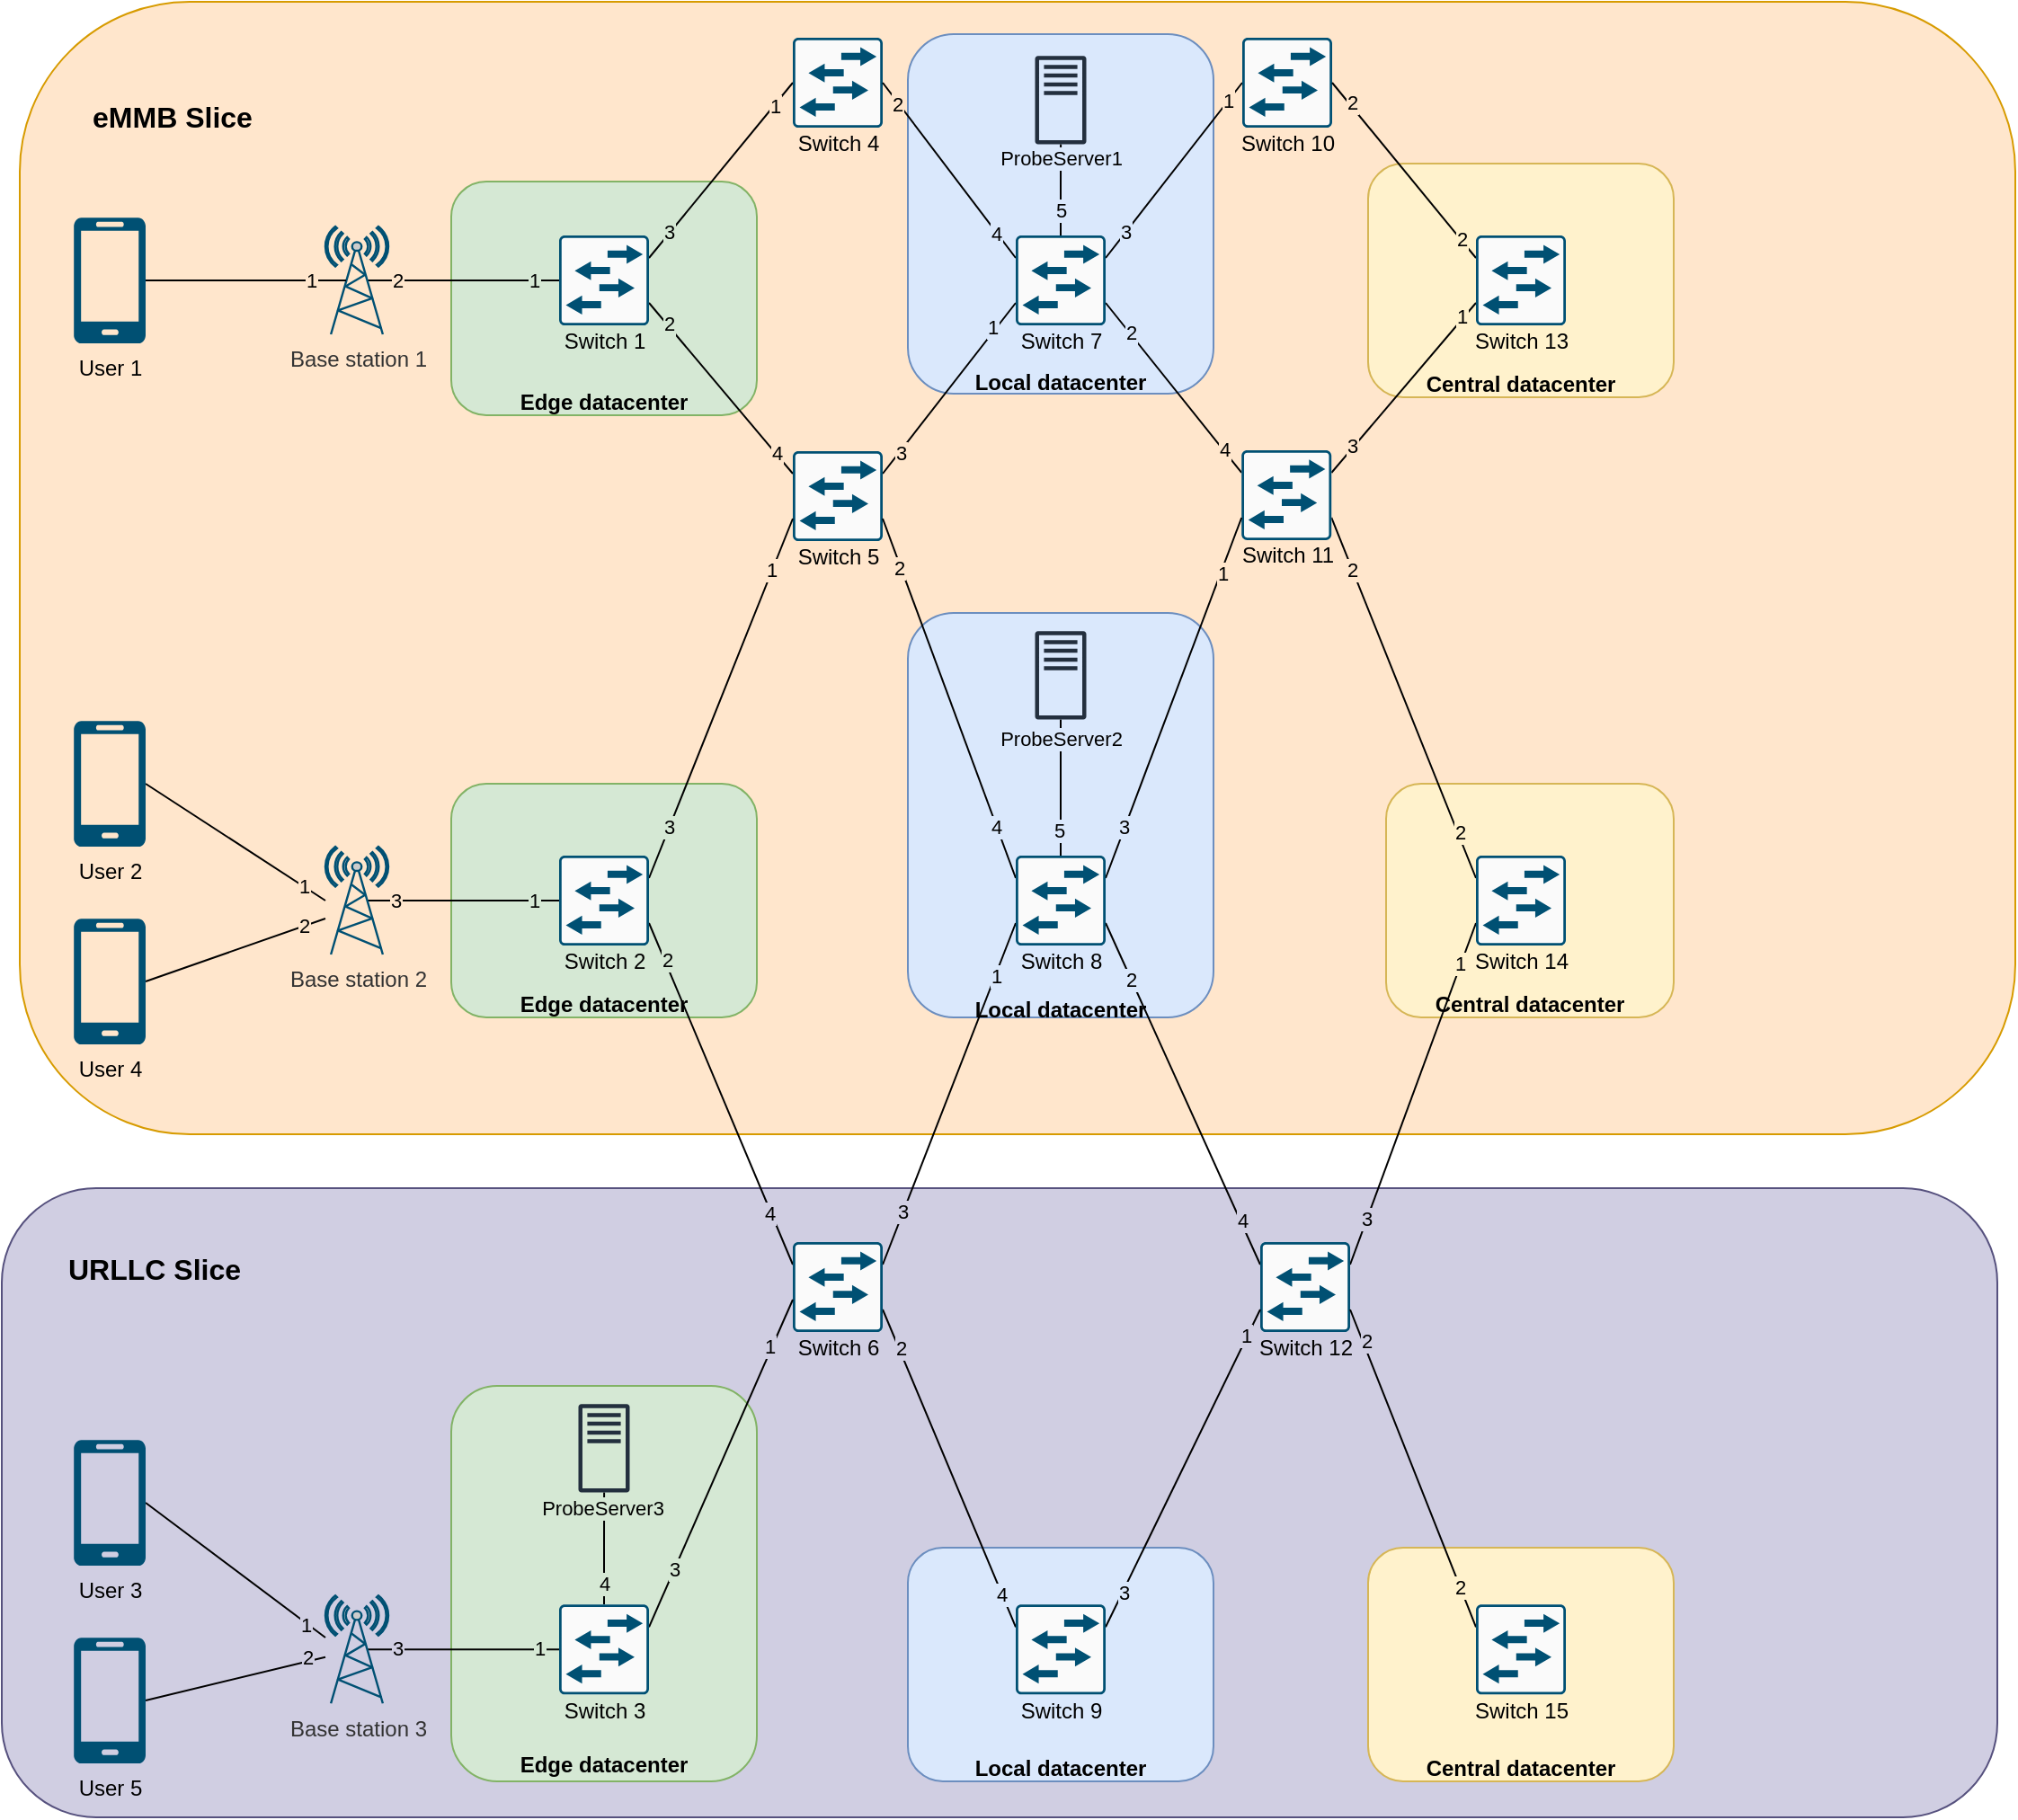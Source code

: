 <mxfile version="14.9.6" type="device"><diagram id="nzApGUAXGG208IJ0ebyV" name="Pagina-1"><mxGraphModel dx="2249" dy="822" grid="1" gridSize="10" guides="1" tooltips="1" connect="1" arrows="1" fold="1" page="1" pageScale="1" pageWidth="827" pageHeight="1169" math="0" shadow="0"><root><mxCell id="0"/><mxCell id="1" parent="0"/><mxCell id="NFsXSnZ44q88s4IoR9v4-1" value="" style="rounded=1;whiteSpace=wrap;html=1;fillColor=#d0cee2;strokeColor=#56517e;" parent="1" vertex="1"><mxGeometry x="-130" y="680" width="1110" height="350" as="geometry"/></mxCell><mxCell id="0epTLlm1eQ0iONN3EGJK-1" value="" style="rounded=1;whiteSpace=wrap;html=1;fillColor=#ffe6cc;strokeColor=#d79b00;" parent="1" vertex="1"><mxGeometry x="-120" y="20" width="1110" height="630" as="geometry"/></mxCell><mxCell id="cxiugQbP1lfIJ9TThWLt-5" value="&lt;br&gt;&lt;br&gt;&lt;br&gt;&lt;br&gt;&lt;br&gt;&lt;br&gt;&lt;br&gt;&lt;br&gt;&lt;br&gt;&lt;br&gt;&lt;br&gt;&lt;br&gt;&lt;br&gt;&lt;br&gt;&lt;b&gt;Edge datacenter&lt;/b&gt;" style="rounded=1;whiteSpace=wrap;html=1;fillColor=#d5e8d4;strokeColor=#82b366;" parent="1" vertex="1"><mxGeometry x="120" y="790" width="170" height="220" as="geometry"/></mxCell><mxCell id="HHwfx3RX7ET518hn5yBT-44" value="&lt;b&gt;&lt;br&gt;&lt;br&gt;&lt;span style=&quot;color: rgb(0 , 0 , 0) ; font-family: &amp;#34;helvetica&amp;#34; ; font-size: 12px ; font-style: normal ; letter-spacing: normal ; text-align: center ; text-indent: 0px ; text-transform: none ; word-spacing: 0px ; display: inline ; float: none&quot;&gt;&lt;br&gt;&lt;br&gt;&lt;br&gt;&lt;br&gt;&lt;br&gt;&lt;br&gt;Local datacenter&lt;/span&gt;&lt;/b&gt;" style="rounded=1;whiteSpace=wrap;html=1;fillColor=#dae8fc;strokeColor=#6c8ebf;" parent="1" vertex="1"><mxGeometry x="374" y="880" width="170" height="130" as="geometry"/></mxCell><mxCell id="HHwfx3RX7ET518hn5yBT-37" value="&lt;br&gt;&lt;br&gt;&lt;br&gt;&lt;br&gt;&lt;br&gt;&lt;br&gt;&lt;br&gt;&lt;br&gt;&lt;b&gt;Central datacenter&lt;/b&gt;" style="rounded=1;whiteSpace=wrap;html=1;fillColor=#fff2cc;strokeColor=#d6b656;" parent="1" vertex="1"><mxGeometry x="640" y="455" width="160" height="130" as="geometry"/></mxCell><mxCell id="HHwfx3RX7ET518hn5yBT-34" value="&lt;b&gt;&lt;br&gt;&lt;br&gt;&lt;span style=&quot;color: rgb(0 , 0 , 0) ; font-family: &amp;#34;helvetica&amp;#34; ; font-size: 12px ; font-style: normal ; letter-spacing: normal ; text-align: center ; text-indent: 0px ; text-transform: none ; word-spacing: 0px ; display: inline ; float: none&quot;&gt;&lt;br&gt;&lt;br&gt;&lt;/span&gt;&lt;/b&gt;&lt;span style=&quot;color: rgba(0 , 0 , 0 , 0) ; font-family: monospace ; font-size: 0px&quot;&gt;%3CmxGraphModel%3E%3Croot%3E%3CmxCell%20id%3D%220%22%2F%3E%3CmxCell%20id%3D%221%22%20parent%3D%220%22%2F%3E%3CmxCell%20id%3D%222%22%20value%3D%22%22%20style%3D%22outlineConnect%3D0%3BfontColor%3D%23232F3E%3BgradientColor%3Dnone%3BfillColor%3D%23232F3E%3BstrokeColor%3Dnone%3Bdashed%3D0%3BverticalLabelPosition%3Dbottom%3BverticalAlign%3Dtop%3Balign%3Dcenter%3Bhtml%3D1%3BfontSize%3D12%3BfontStyle%3D0%3Baspect%3Dfixed%3BpointerEvents%3D1%3Bshape%3Dmxgraph.aws4.traditional_server%3B%22%20vertex%3D%221%22%20parent%3D%221%22%3E%3CmxGeometry%20x%3D%22444.75%22%20y%3D%2250%22%20width%3D%2228.5%22%20height%3D%2249.4%22%20as%3D%22geometry%22%2F%3E%3C%2FmxCell%3E%3C%2Froot%3E%3C%2FmxGraphModel%3E&lt;/span&gt;&lt;b&gt;&lt;span style=&quot;color: rgb(0 , 0 , 0) ; font-family: &amp;#34;helvetica&amp;#34; ; font-size: 12px ; font-style: normal ; letter-spacing: normal ; text-align: center ; text-indent: 0px ; text-transform: none ; word-spacing: 0px ; display: inline ; float: none&quot;&gt;&lt;br&gt;&lt;br&gt;&lt;br&gt;&lt;br&gt;&lt;br&gt;&lt;br&gt;&lt;br&gt;&lt;br&gt;&lt;br&gt;&lt;br&gt;&lt;br&gt;Local datacenter&lt;/span&gt;&lt;/b&gt;" style="rounded=1;whiteSpace=wrap;html=1;fillColor=#dae8fc;strokeColor=#6c8ebf;" parent="1" vertex="1"><mxGeometry x="374" y="360" width="170" height="225" as="geometry"/></mxCell><mxCell id="HHwfx3RX7ET518hn5yBT-29" value="&lt;br&gt;&lt;br&gt;&lt;br&gt;&lt;br&gt;&lt;br&gt;&lt;br&gt;&lt;br&gt;&lt;br&gt;&lt;b&gt;Edge datacenter&lt;/b&gt;" style="rounded=1;whiteSpace=wrap;html=1;fillColor=#d5e8d4;strokeColor=#82b366;" parent="1" vertex="1"><mxGeometry x="120" y="455" width="170" height="130" as="geometry"/></mxCell><mxCell id="HHwfx3RX7ET518hn5yBT-20" value="&lt;br&gt;&lt;br&gt;&lt;br&gt;&lt;br&gt;&lt;br&gt;&lt;br&gt;&lt;br&gt;&lt;br&gt;&lt;b&gt;Central datacenter&lt;/b&gt;" style="rounded=1;whiteSpace=wrap;html=1;fillColor=#fff2cc;strokeColor=#d6b656;" parent="1" vertex="1"><mxGeometry x="630" y="110" width="170" height="130" as="geometry"/></mxCell><mxCell id="HHwfx3RX7ET518hn5yBT-19" value="&lt;b&gt;&lt;br&gt;&lt;br&gt;&lt;span style=&quot;color: rgb(0 , 0 , 0) ; font-family: &amp;#34;helvetica&amp;#34; ; font-size: 12px ; font-style: normal ; letter-spacing: normal ; text-align: center ; text-indent: 0px ; text-transform: none ; word-spacing: 0px ; display: inline ; float: none&quot;&gt;&lt;br&gt;&lt;br&gt;&lt;br&gt;&lt;br&gt;&lt;br&gt;&lt;br&gt;&lt;br&gt;&lt;br&gt;&lt;br&gt;&lt;br&gt;&lt;br&gt;Local datacenter&lt;/span&gt;&lt;/b&gt;" style="rounded=1;whiteSpace=wrap;html=1;fillColor=#dae8fc;strokeColor=#6c8ebf;" parent="1" vertex="1"><mxGeometry x="374" y="38" width="170" height="200" as="geometry"/></mxCell><mxCell id="HHwfx3RX7ET518hn5yBT-18" value="&lt;b&gt;&lt;br&gt;&lt;br&gt;&lt;br&gt;&lt;br&gt;&lt;br&gt;&lt;br&gt;&lt;br&gt;&lt;br&gt;Edge datacenter&lt;/b&gt;" style="rounded=1;whiteSpace=wrap;html=1;fillColor=#d5e8d4;strokeColor=#82b366;" parent="1" vertex="1"><mxGeometry x="120" y="120" width="170" height="130" as="geometry"/></mxCell><mxCell id="HHwfx3RX7ET518hn5yBT-21" style="edgeStyle=none;rounded=0;orthogonalLoop=1;jettySize=auto;html=1;exitX=1;exitY=0.25;exitDx=0;exitDy=0;exitPerimeter=0;entryX=0;entryY=0.5;entryDx=0;entryDy=0;entryPerimeter=0;endArrow=none;endFill=0;" parent="1" source="HHwfx3RX7ET518hn5yBT-1" target="HHwfx3RX7ET518hn5yBT-2" edge="1"><mxGeometry relative="1" as="geometry"/></mxCell><mxCell id="msMsbUGpU3i0wsPG78tb-4" value="1" style="edgeLabel;html=1;align=center;verticalAlign=middle;resizable=0;points=[];labelBackgroundColor=#FFE6CC;" parent="HHwfx3RX7ET518hn5yBT-21" vertex="1" connectable="0"><mxGeometry x="0.771" y="4" relative="1" as="geometry"><mxPoint x="2" y="4" as="offset"/></mxGeometry></mxCell><mxCell id="KrXJE12EY3nERd-9MbSf-16" value="3" style="edgeLabel;html=1;align=center;verticalAlign=middle;resizable=0;points=[];fontColor=#000000;labelBackgroundColor=#D5E8D4;" parent="HHwfx3RX7ET518hn5yBT-21" vertex="1" connectable="0"><mxGeometry x="-0.71" y="1" relative="1" as="geometry"><mxPoint as="offset"/></mxGeometry></mxCell><mxCell id="HHwfx3RX7ET518hn5yBT-22" style="edgeStyle=none;rounded=0;orthogonalLoop=1;jettySize=auto;html=1;exitX=1;exitY=0.75;exitDx=0;exitDy=0;exitPerimeter=0;entryX=0;entryY=0.25;entryDx=0;entryDy=0;entryPerimeter=0;endArrow=none;endFill=0;" parent="1" source="HHwfx3RX7ET518hn5yBT-1" target="HHwfx3RX7ET518hn5yBT-3" edge="1"><mxGeometry relative="1" as="geometry"/></mxCell><mxCell id="msMsbUGpU3i0wsPG78tb-25" value="3" style="edgeLabel;html=1;align=center;verticalAlign=middle;resizable=0;points=[];labelBackgroundColor=#D5E8D4;" parent="HHwfx3RX7ET518hn5yBT-22" vertex="1" connectable="0"><mxGeometry x="-0.759" relative="1" as="geometry"><mxPoint x="1" y="1" as="offset"/></mxGeometry></mxCell><mxCell id="KrXJE12EY3nERd-9MbSf-12" value="2" style="edgeLabel;html=1;align=center;verticalAlign=middle;resizable=0;points=[];fontColor=#000000;labelBackgroundColor=#D5E8D4;" parent="HHwfx3RX7ET518hn5yBT-22" vertex="1" connectable="0"><mxGeometry x="-0.747" y="3" relative="1" as="geometry"><mxPoint x="-2" y="1" as="offset"/></mxGeometry></mxCell><mxCell id="KrXJE12EY3nERd-9MbSf-26" value="4" style="edgeLabel;html=1;align=center;verticalAlign=middle;resizable=0;points=[];fontColor=#000000;labelBackgroundColor=#FFE6CC;" parent="HHwfx3RX7ET518hn5yBT-22" vertex="1" connectable="0"><mxGeometry x="0.729" y="1" relative="1" as="geometry"><mxPoint x="1" y="2" as="offset"/></mxGeometry></mxCell><mxCell id="HHwfx3RX7ET518hn5yBT-1" value="Switch 1" style="points=[[0.015,0.015,0],[0.985,0.015,0],[0.985,0.985,0],[0.015,0.985,0],[0.25,0,0],[0.5,0,0],[0.75,0,0],[1,0.25,0],[1,0.5,0],[1,0.75,0],[0.75,1,0],[0.5,1,0],[0.25,1,0],[0,0.75,0],[0,0.5,0],[0,0.25,0]];verticalLabelPosition=bottom;html=1;verticalAlign=top;aspect=fixed;align=center;pointerEvents=1;shape=mxgraph.cisco19.rect;prIcon=l2_switch;fillColor=#FAFAFA;strokeColor=#005073;spacing=-3;" parent="1" vertex="1"><mxGeometry x="180" y="150" width="50" height="50" as="geometry"/></mxCell><mxCell id="HHwfx3RX7ET518hn5yBT-2" value="Switch 4" style="points=[[0.015,0.015,0],[0.985,0.015,0],[0.985,0.985,0],[0.015,0.985,0],[0.25,0,0],[0.5,0,0],[0.75,0,0],[1,0.25,0],[1,0.5,0],[1,0.75,0],[0.75,1,0],[0.5,1,0],[0.25,1,0],[0,0.75,0],[0,0.5,0],[0,0.25,0]];verticalLabelPosition=bottom;html=1;verticalAlign=top;aspect=fixed;align=center;pointerEvents=1;shape=mxgraph.cisco19.rect;prIcon=l2_switch;fillColor=#FAFAFA;strokeColor=#005073;spacing=-3;" parent="1" vertex="1"><mxGeometry x="310" y="40" width="50" height="50" as="geometry"/></mxCell><mxCell id="HHwfx3RX7ET518hn5yBT-23" style="edgeStyle=none;rounded=0;orthogonalLoop=1;jettySize=auto;html=1;exitX=1;exitY=0.25;exitDx=0;exitDy=0;exitPerimeter=0;entryX=0;entryY=0.75;entryDx=0;entryDy=0;entryPerimeter=0;endArrow=none;endFill=0;" parent="1" source="HHwfx3RX7ET518hn5yBT-3" target="HHwfx3RX7ET518hn5yBT-4" edge="1"><mxGeometry relative="1" as="geometry"/></mxCell><mxCell id="KrXJE12EY3nERd-9MbSf-17" value="1" style="edgeLabel;html=1;align=center;verticalAlign=middle;resizable=0;points=[];fontColor=#000000;labelBackgroundColor=#DAE8FC;" parent="HHwfx3RX7ET518hn5yBT-23" vertex="1" connectable="0"><mxGeometry x="0.627" relative="1" as="geometry"><mxPoint x="1" y="-4" as="offset"/></mxGeometry></mxCell><mxCell id="KrXJE12EY3nERd-9MbSf-24" value="3" style="edgeLabel;html=1;align=center;verticalAlign=middle;resizable=0;points=[];fontColor=#000000;labelBackgroundColor=#FFE6CC;" parent="HHwfx3RX7ET518hn5yBT-23" vertex="1" connectable="0"><mxGeometry x="-0.77" relative="1" as="geometry"><mxPoint x="1" y="-1" as="offset"/></mxGeometry></mxCell><mxCell id="HHwfx3RX7ET518hn5yBT-3" value="Switch 5" style="points=[[0.015,0.015,0],[0.985,0.015,0],[0.985,0.985,0],[0.015,0.985,0],[0.25,0,0],[0.5,0,0],[0.75,0,0],[1,0.25,0],[1,0.5,0],[1,0.75,0],[0.75,1,0],[0.5,1,0],[0.25,1,0],[0,0.75,0],[0,0.5,0],[0,0.25,0]];verticalLabelPosition=bottom;html=1;verticalAlign=top;aspect=fixed;align=center;pointerEvents=1;shape=mxgraph.cisco19.rect;prIcon=l2_switch;fillColor=#FAFAFA;strokeColor=#005073;spacing=-3;" parent="1" vertex="1"><mxGeometry x="310" y="270" width="50" height="50" as="geometry"/></mxCell><mxCell id="HHwfx3RX7ET518hn5yBT-24" style="edgeStyle=none;rounded=0;orthogonalLoop=1;jettySize=auto;html=1;exitX=0;exitY=0.25;exitDx=0;exitDy=0;exitPerimeter=0;entryX=1;entryY=0.5;entryDx=0;entryDy=0;entryPerimeter=0;endArrow=none;endFill=0;" parent="1" source="HHwfx3RX7ET518hn5yBT-4" target="HHwfx3RX7ET518hn5yBT-2" edge="1"><mxGeometry relative="1" as="geometry"/></mxCell><mxCell id="msMsbUGpU3i0wsPG78tb-5" value="2" style="edgeLabel;html=1;align=center;verticalAlign=middle;resizable=0;points=[];labelBackgroundColor=#FFE6CC;" parent="HHwfx3RX7ET518hn5yBT-24" vertex="1" connectable="0"><mxGeometry x="0.62" y="-1" relative="1" as="geometry"><mxPoint x="-7" y="-6" as="offset"/></mxGeometry></mxCell><mxCell id="KrXJE12EY3nERd-9MbSf-21" value="4" style="edgeLabel;html=1;align=center;verticalAlign=middle;resizable=0;points=[];fontColor=#000000;labelBackgroundColor=#DAE8FC;" parent="HHwfx3RX7ET518hn5yBT-24" vertex="1" connectable="0"><mxGeometry x="-0.673" relative="1" as="geometry"><mxPoint x="1" y="2" as="offset"/></mxGeometry></mxCell><mxCell id="HHwfx3RX7ET518hn5yBT-25" style="edgeStyle=none;rounded=0;orthogonalLoop=1;jettySize=auto;html=1;exitX=1;exitY=0.25;exitDx=0;exitDy=0;exitPerimeter=0;entryX=0;entryY=0.5;entryDx=0;entryDy=0;entryPerimeter=0;endArrow=none;endFill=0;" parent="1" source="HHwfx3RX7ET518hn5yBT-4" target="HHwfx3RX7ET518hn5yBT-5" edge="1"><mxGeometry relative="1" as="geometry"/></mxCell><mxCell id="msMsbUGpU3i0wsPG78tb-8" value="1" style="edgeLabel;html=1;align=center;verticalAlign=middle;resizable=0;points=[];labelBackgroundColor=#FFE6CC;" parent="HHwfx3RX7ET518hn5yBT-25" vertex="1" connectable="0"><mxGeometry x="0.621" y="-1" relative="1" as="geometry"><mxPoint x="5" y="-9" as="offset"/></mxGeometry></mxCell><mxCell id="KrXJE12EY3nERd-9MbSf-20" value="3" style="edgeLabel;html=1;align=center;verticalAlign=middle;resizable=0;points=[];fontColor=#000000;labelBackgroundColor=#DAE8FC;" parent="HHwfx3RX7ET518hn5yBT-25" vertex="1" connectable="0"><mxGeometry x="-0.695" y="1" relative="1" as="geometry"><mxPoint y="1" as="offset"/></mxGeometry></mxCell><mxCell id="HHwfx3RX7ET518hn5yBT-26" style="edgeStyle=none;rounded=0;orthogonalLoop=1;jettySize=auto;html=1;exitX=1;exitY=0.75;exitDx=0;exitDy=0;exitPerimeter=0;entryX=0;entryY=0.25;entryDx=0;entryDy=0;entryPerimeter=0;endArrow=none;endFill=0;" parent="1" source="HHwfx3RX7ET518hn5yBT-4" target="HHwfx3RX7ET518hn5yBT-6" edge="1"><mxGeometry relative="1" as="geometry"/></mxCell><mxCell id="KrXJE12EY3nERd-9MbSf-18" value="2" style="edgeLabel;html=1;align=center;verticalAlign=middle;resizable=0;points=[];fontColor=#000000;labelBackgroundColor=#DAE8FC;" parent="HHwfx3RX7ET518hn5yBT-26" vertex="1" connectable="0"><mxGeometry x="-0.58" y="-2" relative="1" as="geometry"><mxPoint x="-1" y="-5" as="offset"/></mxGeometry></mxCell><mxCell id="KrXJE12EY3nERd-9MbSf-28" value="4" style="edgeLabel;html=1;align=center;verticalAlign=middle;resizable=0;points=[];fontColor=#000000;labelBackgroundColor=#FFE6CC;" parent="HHwfx3RX7ET518hn5yBT-26" vertex="1" connectable="0"><mxGeometry x="0.721" relative="1" as="geometry"><mxPoint x="1" as="offset"/></mxGeometry></mxCell><mxCell id="0epTLlm1eQ0iONN3EGJK-9" style="edgeStyle=orthogonalEdgeStyle;rounded=0;orthogonalLoop=1;jettySize=auto;html=1;exitX=0.5;exitY=0;exitDx=0;exitDy=0;exitPerimeter=0;endArrow=none;endFill=0;" parent="1" source="HHwfx3RX7ET518hn5yBT-4" target="0epTLlm1eQ0iONN3EGJK-8" edge="1"><mxGeometry relative="1" as="geometry"/></mxCell><mxCell id="0epTLlm1eQ0iONN3EGJK-11" value="5" style="edgeLabel;html=1;align=center;verticalAlign=middle;resizable=0;points=[];labelBackgroundColor=#DAE8FC;" parent="0epTLlm1eQ0iONN3EGJK-9" vertex="1" connectable="0"><mxGeometry x="-0.682" relative="1" as="geometry"><mxPoint y="-6" as="offset"/></mxGeometry></mxCell><mxCell id="0epTLlm1eQ0iONN3EGJK-12" value="ProbeServer1" style="edgeLabel;html=1;align=center;verticalAlign=middle;resizable=0;points=[];labelBackgroundColor=#DAE8FC;" parent="0epTLlm1eQ0iONN3EGJK-9" vertex="1" connectable="0"><mxGeometry x="0.782" y="1" relative="1" as="geometry"><mxPoint x="1" y="2" as="offset"/></mxGeometry></mxCell><mxCell id="HHwfx3RX7ET518hn5yBT-4" value="Switch 7" style="points=[[0.015,0.015,0],[0.985,0.015,0],[0.985,0.985,0],[0.015,0.985,0],[0.25,0,0],[0.5,0,0],[0.75,0,0],[1,0.25,0],[1,0.5,0],[1,0.75,0],[0.75,1,0],[0.5,1,0],[0.25,1,0],[0,0.75,0],[0,0.5,0],[0,0.25,0]];verticalLabelPosition=bottom;html=1;verticalAlign=top;aspect=fixed;align=center;pointerEvents=1;shape=mxgraph.cisco19.rect;prIcon=l2_switch;fillColor=#FAFAFA;strokeColor=#005073;spacing=-3;" parent="1" vertex="1"><mxGeometry x="434" y="150" width="50" height="50" as="geometry"/></mxCell><mxCell id="HHwfx3RX7ET518hn5yBT-5" value="Switch 10" style="points=[[0.015,0.015,0],[0.985,0.015,0],[0.985,0.985,0],[0.015,0.985,0],[0.25,0,0],[0.5,0,0],[0.75,0,0],[1,0.25,0],[1,0.5,0],[1,0.75,0],[0.75,1,0],[0.5,1,0],[0.25,1,0],[0,0.75,0],[0,0.5,0],[0,0.25,0]];verticalLabelPosition=bottom;html=1;verticalAlign=top;aspect=fixed;align=center;pointerEvents=1;shape=mxgraph.cisco19.rect;prIcon=l2_switch;fillColor=#FAFAFA;strokeColor=#005073;spacing=-3;" parent="1" vertex="1"><mxGeometry x="560" y="40" width="50" height="50" as="geometry"/></mxCell><mxCell id="HHwfx3RX7ET518hn5yBT-27" style="edgeStyle=none;rounded=0;orthogonalLoop=1;jettySize=auto;html=1;exitX=1;exitY=0.25;exitDx=0;exitDy=0;exitPerimeter=0;entryX=0;entryY=0.75;entryDx=0;entryDy=0;entryPerimeter=0;endArrow=none;endFill=0;" parent="1" source="HHwfx3RX7ET518hn5yBT-6" target="HHwfx3RX7ET518hn5yBT-7" edge="1"><mxGeometry relative="1" as="geometry"/></mxCell><mxCell id="KrXJE12EY3nERd-9MbSf-22" value="1" style="edgeLabel;html=1;align=center;verticalAlign=middle;resizable=0;points=[];fontColor=#000000;labelBackgroundColor=#FFF2CC;" parent="HHwfx3RX7ET518hn5yBT-27" vertex="1" connectable="0"><mxGeometry x="0.854" y="1" relative="1" as="geometry"><mxPoint x="-2" y="1" as="offset"/></mxGeometry></mxCell><mxCell id="KrXJE12EY3nERd-9MbSf-27" value="3" style="edgeLabel;html=1;align=center;verticalAlign=middle;resizable=0;points=[];fontColor=#000000;labelBackgroundColor=#FFE6CC;" parent="HHwfx3RX7ET518hn5yBT-27" vertex="1" connectable="0"><mxGeometry x="-0.592" y="-1" relative="1" as="geometry"><mxPoint x="-6" y="4" as="offset"/></mxGeometry></mxCell><mxCell id="HHwfx3RX7ET518hn5yBT-38" style="edgeStyle=none;rounded=0;orthogonalLoop=1;jettySize=auto;html=1;exitX=1;exitY=0.75;exitDx=0;exitDy=0;exitPerimeter=0;entryX=0;entryY=0.25;entryDx=0;entryDy=0;entryPerimeter=0;endArrow=none;endFill=0;" parent="1" source="HHwfx3RX7ET518hn5yBT-6" target="HHwfx3RX7ET518hn5yBT-12" edge="1"><mxGeometry relative="1" as="geometry"/></mxCell><mxCell id="msMsbUGpU3i0wsPG78tb-34" value="2" style="edgeLabel;html=1;align=center;verticalAlign=middle;resizable=0;points=[];labelBackgroundColor=#FFE6CC;" parent="HHwfx3RX7ET518hn5yBT-38" vertex="1" connectable="0"><mxGeometry x="-0.48" relative="1" as="geometry"><mxPoint x="-10" y="-23" as="offset"/></mxGeometry></mxCell><mxCell id="KrXJE12EY3nERd-9MbSf-43" value="2" style="edgeLabel;html=1;align=center;verticalAlign=middle;resizable=0;points=[];fontColor=#000000;labelBackgroundColor=#FFF2CC;" parent="HHwfx3RX7ET518hn5yBT-38" vertex="1" connectable="0"><mxGeometry x="0.749" y="1" relative="1" as="geometry"><mxPoint as="offset"/></mxGeometry></mxCell><mxCell id="HHwfx3RX7ET518hn5yBT-6" value="Switch 11" style="points=[[0.015,0.015,0],[0.985,0.015,0],[0.985,0.985,0],[0.015,0.985,0],[0.25,0,0],[0.5,0,0],[0.75,0,0],[1,0.25,0],[1,0.5,0],[1,0.75,0],[0.75,1,0],[0.5,1,0],[0.25,1,0],[0,0.75,0],[0,0.5,0],[0,0.25,0]];verticalLabelPosition=bottom;html=1;verticalAlign=top;aspect=fixed;align=center;pointerEvents=1;shape=mxgraph.cisco19.rect;prIcon=l2_switch;fillColor=#FAFAFA;strokeColor=#005073;spacing=-3;" parent="1" vertex="1"><mxGeometry x="559.61" y="269.49" width="50" height="50" as="geometry"/></mxCell><mxCell id="HHwfx3RX7ET518hn5yBT-28" style="edgeStyle=none;rounded=0;orthogonalLoop=1;jettySize=auto;html=1;exitX=0;exitY=0.25;exitDx=0;exitDy=0;exitPerimeter=0;entryX=1;entryY=0.5;entryDx=0;entryDy=0;entryPerimeter=0;endArrow=none;endFill=0;" parent="1" source="HHwfx3RX7ET518hn5yBT-7" target="HHwfx3RX7ET518hn5yBT-5" edge="1"><mxGeometry relative="1" as="geometry"/></mxCell><mxCell id="msMsbUGpU3i0wsPG78tb-9" value="2" style="edgeLabel;html=1;align=center;verticalAlign=middle;resizable=0;points=[];labelBackgroundColor=#FFE6CC;" parent="HHwfx3RX7ET518hn5yBT-28" vertex="1" connectable="0"><mxGeometry x="0.665" y="-1" relative="1" as="geometry"><mxPoint x="-3" y="-5" as="offset"/></mxGeometry></mxCell><mxCell id="KrXJE12EY3nERd-9MbSf-23" value="2" style="edgeLabel;html=1;align=center;verticalAlign=middle;resizable=0;points=[];fontColor=#000000;labelBackgroundColor=#FFF2CC;" parent="HHwfx3RX7ET518hn5yBT-28" vertex="1" connectable="0"><mxGeometry x="-0.774" relative="1" as="geometry"><mxPoint x="1" as="offset"/></mxGeometry></mxCell><mxCell id="HHwfx3RX7ET518hn5yBT-7" value="Switch 13" style="points=[[0.015,0.015,0],[0.985,0.015,0],[0.985,0.985,0],[0.015,0.985,0],[0.25,0,0],[0.5,0,0],[0.75,0,0],[1,0.25,0],[1,0.5,0],[1,0.75,0],[0.75,1,0],[0.5,1,0],[0.25,1,0],[0,0.75,0],[0,0.5,0],[0,0.25,0]];verticalLabelPosition=bottom;html=1;verticalAlign=top;aspect=fixed;align=center;pointerEvents=1;shape=mxgraph.cisco19.rect;prIcon=l2_switch;fillColor=#FAFAFA;strokeColor=#005073;spacing=-3;" parent="1" vertex="1"><mxGeometry x="690" y="150" width="50" height="50" as="geometry"/></mxCell><mxCell id="HHwfx3RX7ET518hn5yBT-30" style="edgeStyle=none;rounded=0;orthogonalLoop=1;jettySize=auto;html=1;exitX=1;exitY=0.25;exitDx=0;exitDy=0;exitPerimeter=0;entryX=0;entryY=0.75;entryDx=0;entryDy=0;entryPerimeter=0;endArrow=none;endFill=0;" parent="1" source="HHwfx3RX7ET518hn5yBT-8" target="HHwfx3RX7ET518hn5yBT-3" edge="1"><mxGeometry relative="1" as="geometry"/></mxCell><mxCell id="msMsbUGpU3i0wsPG78tb-24" value="1" style="edgeLabel;html=1;align=center;verticalAlign=middle;resizable=0;points=[];labelBackgroundColor=#FFE6CC;" parent="HHwfx3RX7ET518hn5yBT-30" vertex="1" connectable="0"><mxGeometry x="0.64" relative="1" as="geometry"><mxPoint x="2" y="-8" as="offset"/></mxGeometry></mxCell><mxCell id="KrXJE12EY3nERd-9MbSf-34" value="3" style="edgeLabel;html=1;align=center;verticalAlign=middle;resizable=0;points=[];fontColor=#000000;labelBackgroundColor=#D5E8D4;" parent="HHwfx3RX7ET518hn5yBT-30" vertex="1" connectable="0"><mxGeometry x="-0.714" y="1" relative="1" as="geometry"><mxPoint as="offset"/></mxGeometry></mxCell><mxCell id="HHwfx3RX7ET518hn5yBT-31" style="edgeStyle=none;rounded=0;orthogonalLoop=1;jettySize=auto;html=1;exitX=1;exitY=0.75;exitDx=0;exitDy=0;exitPerimeter=0;entryX=0;entryY=0.25;entryDx=0;entryDy=0;entryPerimeter=0;endArrow=none;endFill=0;" parent="1" source="HHwfx3RX7ET518hn5yBT-8" target="HHwfx3RX7ET518hn5yBT-9" edge="1"><mxGeometry relative="1" as="geometry"/></mxCell><mxCell id="KrXJE12EY3nERd-9MbSf-32" value="2" style="edgeLabel;html=1;align=center;verticalAlign=middle;resizable=0;points=[];fontColor=#000000;labelBackgroundColor=#D5E8D4;" parent="HHwfx3RX7ET518hn5yBT-31" vertex="1" connectable="0"><mxGeometry x="-0.801" y="1" relative="1" as="geometry"><mxPoint x="1" y="2" as="offset"/></mxGeometry></mxCell><mxCell id="KrXJE12EY3nERd-9MbSf-54" value="4" style="edgeLabel;html=1;align=center;verticalAlign=middle;resizable=0;points=[];fontColor=#000000;labelBackgroundColor=#D0CEE2;" parent="HHwfx3RX7ET518hn5yBT-31" vertex="1" connectable="0"><mxGeometry x="0.748" relative="1" as="geometry"><mxPoint x="-3" y="-5" as="offset"/></mxGeometry></mxCell><mxCell id="1YtnDHwWBTddBXb_KA8j-5" style="edgeStyle=orthogonalEdgeStyle;rounded=0;orthogonalLoop=1;jettySize=auto;html=1;exitX=0;exitY=0.5;exitDx=0;exitDy=0;exitPerimeter=0;endArrow=none;endFill=0;entryX=0.67;entryY=0.5;entryDx=0;entryDy=0;entryPerimeter=0;" parent="1" source="HHwfx3RX7ET518hn5yBT-8" target="1YtnDHwWBTddBXb_KA8j-4" edge="1"><mxGeometry relative="1" as="geometry"/></mxCell><mxCell id="msMsbUGpU3i0wsPG78tb-23" value="1" style="edgeLabel;html=1;align=center;verticalAlign=middle;resizable=0;points=[];labelBackgroundColor=#D5E8D4;" parent="1YtnDHwWBTddBXb_KA8j-5" vertex="1" connectable="0"><mxGeometry x="-0.734" relative="1" as="geometry"><mxPoint as="offset"/></mxGeometry></mxCell><mxCell id="BH4xqNsPawJkOQI_Fmxs-4" value="3" style="edgeLabel;html=1;align=center;verticalAlign=middle;resizable=0;points=[];labelBackgroundColor=#FFE6CC;" vertex="1" connectable="0" parent="1YtnDHwWBTddBXb_KA8j-5"><mxGeometry x="0.708" relative="1" as="geometry"><mxPoint as="offset"/></mxGeometry></mxCell><mxCell id="HHwfx3RX7ET518hn5yBT-8" value="Switch 2" style="points=[[0.015,0.015,0],[0.985,0.015,0],[0.985,0.985,0],[0.015,0.985,0],[0.25,0,0],[0.5,0,0],[0.75,0,0],[1,0.25,0],[1,0.5,0],[1,0.75,0],[0.75,1,0],[0.5,1,0],[0.25,1,0],[0,0.75,0],[0,0.5,0],[0,0.25,0]];verticalLabelPosition=bottom;html=1;verticalAlign=top;aspect=fixed;align=center;pointerEvents=1;shape=mxgraph.cisco19.rect;prIcon=l2_switch;fillColor=#FAFAFA;strokeColor=#005073;spacing=-3;" parent="1" vertex="1"><mxGeometry x="180" y="495" width="50" height="50" as="geometry"/></mxCell><mxCell id="HHwfx3RX7ET518hn5yBT-32" style="edgeStyle=none;rounded=0;orthogonalLoop=1;jettySize=auto;html=1;exitX=1;exitY=0.25;exitDx=0;exitDy=0;exitPerimeter=0;entryX=0;entryY=0.75;entryDx=0;entryDy=0;entryPerimeter=0;endArrow=none;endFill=0;" parent="1" source="HHwfx3RX7ET518hn5yBT-9" target="HHwfx3RX7ET518hn5yBT-10" edge="1"><mxGeometry relative="1" as="geometry"/></mxCell><mxCell id="KrXJE12EY3nERd-9MbSf-35" value="1" style="edgeLabel;html=1;align=center;verticalAlign=middle;resizable=0;points=[];fontColor=#000000;labelBackgroundColor=#DAE8FC;" parent="HHwfx3RX7ET518hn5yBT-32" vertex="1" connectable="0"><mxGeometry x="0.68" y="1" relative="1" as="geometry"><mxPoint x="1" y="-1" as="offset"/></mxGeometry></mxCell><mxCell id="KrXJE12EY3nERd-9MbSf-53" value="3" style="edgeLabel;html=1;align=center;verticalAlign=middle;resizable=0;points=[];fontColor=#000000;labelBackgroundColor=#D0CEE2;" parent="HHwfx3RX7ET518hn5yBT-32" vertex="1" connectable="0"><mxGeometry x="-0.63" y="1" relative="1" as="geometry"><mxPoint x="-2" y="6" as="offset"/></mxGeometry></mxCell><mxCell id="HHwfx3RX7ET518hn5yBT-55" style="edgeStyle=none;rounded=0;orthogonalLoop=1;jettySize=auto;html=1;exitX=1;exitY=0.75;exitDx=0;exitDy=0;exitPerimeter=0;entryX=0;entryY=0.25;entryDx=0;entryDy=0;entryPerimeter=0;endArrow=none;endFill=0;" parent="1" source="HHwfx3RX7ET518hn5yBT-9" target="HHwfx3RX7ET518hn5yBT-48" edge="1"><mxGeometry relative="1" as="geometry"/></mxCell><mxCell id="KrXJE12EY3nERd-9MbSf-51" value="2" style="edgeLabel;html=1;align=center;verticalAlign=middle;resizable=0;points=[];fontColor=#000000;labelBackgroundColor=#D0CEE2;" parent="HHwfx3RX7ET518hn5yBT-55" vertex="1" connectable="0"><mxGeometry x="-0.815" y="1" relative="1" as="geometry"><mxPoint x="2" y="5" as="offset"/></mxGeometry></mxCell><mxCell id="KrXJE12EY3nERd-9MbSf-56" value="4" style="edgeLabel;html=1;align=center;verticalAlign=middle;resizable=0;points=[];fontColor=#000000;labelBackgroundColor=#DAE8FC;" parent="HHwfx3RX7ET518hn5yBT-55" vertex="1" connectable="0"><mxGeometry x="0.812" relative="1" as="geometry"><mxPoint x="-1" y="-2" as="offset"/></mxGeometry></mxCell><mxCell id="HHwfx3RX7ET518hn5yBT-9" value="Switch 6" style="points=[[0.015,0.015,0],[0.985,0.015,0],[0.985,0.985,0],[0.015,0.985,0],[0.25,0,0],[0.5,0,0],[0.75,0,0],[1,0.25,0],[1,0.5,0],[1,0.75,0],[0.75,1,0],[0.5,1,0],[0.25,1,0],[0,0.75,0],[0,0.5,0],[0,0.25,0]];verticalLabelPosition=bottom;html=1;verticalAlign=top;aspect=fixed;align=center;pointerEvents=1;shape=mxgraph.cisco19.rect;prIcon=l2_switch;fillColor=#FAFAFA;strokeColor=#005073;spacing=-3;" parent="1" vertex="1"><mxGeometry x="310" y="710" width="50" height="50" as="geometry"/></mxCell><mxCell id="HHwfx3RX7ET518hn5yBT-33" style="edgeStyle=none;rounded=0;orthogonalLoop=1;jettySize=auto;html=1;exitX=0;exitY=0.25;exitDx=0;exitDy=0;exitPerimeter=0;entryX=1;entryY=0.75;entryDx=0;entryDy=0;entryPerimeter=0;endArrow=none;endFill=0;" parent="1" source="HHwfx3RX7ET518hn5yBT-10" target="HHwfx3RX7ET518hn5yBT-3" edge="1"><mxGeometry relative="1" as="geometry"/></mxCell><mxCell id="msMsbUGpU3i0wsPG78tb-27" value="2" style="edgeLabel;html=1;align=center;verticalAlign=middle;resizable=0;points=[];labelBackgroundColor=#FFE6CC;" parent="HHwfx3RX7ET518hn5yBT-33" vertex="1" connectable="0"><mxGeometry x="0.555" y="-3" relative="1" as="geometry"><mxPoint x="-10" y="-16" as="offset"/></mxGeometry></mxCell><mxCell id="KrXJE12EY3nERd-9MbSf-38" value="4" style="edgeLabel;html=1;align=center;verticalAlign=middle;resizable=0;points=[];fontColor=#000000;labelBackgroundColor=#DAE8FC;" parent="HHwfx3RX7ET518hn5yBT-33" vertex="1" connectable="0"><mxGeometry x="-0.708" relative="1" as="geometry"><mxPoint as="offset"/></mxGeometry></mxCell><mxCell id="HHwfx3RX7ET518hn5yBT-35" style="edgeStyle=none;rounded=0;orthogonalLoop=1;jettySize=auto;html=1;exitX=1;exitY=0.25;exitDx=0;exitDy=0;exitPerimeter=0;entryX=0;entryY=0.75;entryDx=0;entryDy=0;entryPerimeter=0;endArrow=none;endFill=0;" parent="1" source="HHwfx3RX7ET518hn5yBT-10" target="HHwfx3RX7ET518hn5yBT-6" edge="1"><mxGeometry relative="1" as="geometry"/></mxCell><mxCell id="msMsbUGpU3i0wsPG78tb-33" value="1" style="edgeLabel;html=1;align=center;verticalAlign=middle;resizable=0;points=[];labelBackgroundColor=#FFE6CC;" parent="HHwfx3RX7ET518hn5yBT-35" vertex="1" connectable="0"><mxGeometry x="0.643" y="1" relative="1" as="geometry"><mxPoint x="4" y="-5" as="offset"/></mxGeometry></mxCell><mxCell id="KrXJE12EY3nERd-9MbSf-37" value="3" style="edgeLabel;html=1;align=center;verticalAlign=middle;resizable=0;points=[];fontColor=#000000;labelBackgroundColor=#DAE8FC;" parent="HHwfx3RX7ET518hn5yBT-35" vertex="1" connectable="0"><mxGeometry x="-0.756" relative="1" as="geometry"><mxPoint x="1" y="-4" as="offset"/></mxGeometry></mxCell><mxCell id="HHwfx3RX7ET518hn5yBT-36" style="edgeStyle=none;rounded=0;orthogonalLoop=1;jettySize=auto;html=1;exitX=1;exitY=0.75;exitDx=0;exitDy=0;exitPerimeter=0;entryX=0;entryY=0.25;entryDx=0;entryDy=0;entryPerimeter=0;endArrow=none;endFill=0;" parent="1" source="HHwfx3RX7ET518hn5yBT-10" target="HHwfx3RX7ET518hn5yBT-11" edge="1"><mxGeometry relative="1" as="geometry"/></mxCell><mxCell id="KrXJE12EY3nERd-9MbSf-36" value="2" style="edgeLabel;html=1;align=center;verticalAlign=middle;resizable=0;points=[];fontColor=#000000;labelBackgroundColor=#DAE8FC;" parent="HHwfx3RX7ET518hn5yBT-36" vertex="1" connectable="0"><mxGeometry x="-0.59" y="1" relative="1" as="geometry"><mxPoint x="-5" y="-8" as="offset"/></mxGeometry></mxCell><mxCell id="BH4xqNsPawJkOQI_Fmxs-8" value="4" style="edgeLabel;html=1;align=center;verticalAlign=middle;resizable=0;points=[];labelBackgroundColor=#D0CEE2;" vertex="1" connectable="0" parent="HHwfx3RX7ET518hn5yBT-36"><mxGeometry x="0.738" y="1" relative="1" as="geometry"><mxPoint y="1" as="offset"/></mxGeometry></mxCell><mxCell id="cxiugQbP1lfIJ9TThWLt-2" style="edgeStyle=orthogonalEdgeStyle;rounded=0;orthogonalLoop=1;jettySize=auto;html=1;exitX=0.5;exitY=0;exitDx=0;exitDy=0;exitPerimeter=0;endArrow=none;endFill=0;" parent="1" source="HHwfx3RX7ET518hn5yBT-10" target="cxiugQbP1lfIJ9TThWLt-1" edge="1"><mxGeometry relative="1" as="geometry"><mxPoint x="459" y="430" as="targetPoint"/><Array as="points"><mxPoint x="459" y="490"/><mxPoint x="459" y="490"/></Array></mxGeometry></mxCell><mxCell id="cxiugQbP1lfIJ9TThWLt-3" value="ProbeServer2" style="edgeLabel;html=1;align=center;verticalAlign=middle;resizable=0;points=[];labelBackgroundColor=#DAE8FC;" parent="cxiugQbP1lfIJ9TThWLt-2" vertex="1" connectable="0"><mxGeometry x="0.728" relative="1" as="geometry"><mxPoint as="offset"/></mxGeometry></mxCell><mxCell id="cxiugQbP1lfIJ9TThWLt-4" value="5" style="edgeLabel;html=1;align=center;verticalAlign=middle;resizable=0;points=[];labelBackgroundColor=#DAE8FC;" parent="cxiugQbP1lfIJ9TThWLt-2" vertex="1" connectable="0"><mxGeometry x="-0.691" y="1" relative="1" as="geometry"><mxPoint y="-3" as="offset"/></mxGeometry></mxCell><mxCell id="HHwfx3RX7ET518hn5yBT-10" value="Switch 8" style="points=[[0.015,0.015,0],[0.985,0.015,0],[0.985,0.985,0],[0.015,0.985,0],[0.25,0,0],[0.5,0,0],[0.75,0,0],[1,0.25,0],[1,0.5,0],[1,0.75,0],[0.75,1,0],[0.5,1,0],[0.25,1,0],[0,0.75,0],[0,0.5,0],[0,0.25,0]];verticalLabelPosition=bottom;html=1;verticalAlign=top;aspect=fixed;align=center;pointerEvents=1;shape=mxgraph.cisco19.rect;prIcon=l2_switch;fillColor=#FAFAFA;strokeColor=#005073;spacing=-3;" parent="1" vertex="1"><mxGeometry x="434" y="495" width="50" height="50" as="geometry"/></mxCell><mxCell id="HHwfx3RX7ET518hn5yBT-39" style="edgeStyle=none;rounded=0;orthogonalLoop=1;jettySize=auto;html=1;exitX=1;exitY=0.25;exitDx=0;exitDy=0;exitPerimeter=0;entryX=0;entryY=0.75;entryDx=0;entryDy=0;entryPerimeter=0;endArrow=none;endFill=0;" parent="1" source="HHwfx3RX7ET518hn5yBT-11" target="HHwfx3RX7ET518hn5yBT-12" edge="1"><mxGeometry relative="1" as="geometry"/></mxCell><mxCell id="KrXJE12EY3nERd-9MbSf-42" value="1" style="edgeLabel;html=1;align=center;verticalAlign=middle;resizable=0;points=[];fontColor=#000000;labelBackgroundColor=#FFF2CC;" parent="HHwfx3RX7ET518hn5yBT-39" vertex="1" connectable="0"><mxGeometry x="0.763" y="1" relative="1" as="geometry"><mxPoint as="offset"/></mxGeometry></mxCell><mxCell id="BH4xqNsPawJkOQI_Fmxs-9" value="3" style="edgeLabel;html=1;align=center;verticalAlign=middle;resizable=0;points=[];labelBackgroundColor=#D0CEE2;" vertex="1" connectable="0" parent="HHwfx3RX7ET518hn5yBT-39"><mxGeometry x="-0.739" y="-1" relative="1" as="geometry"><mxPoint x="-1" y="-1" as="offset"/></mxGeometry></mxCell><mxCell id="HHwfx3RX7ET518hn5yBT-11" value="Switch 12" style="points=[[0.015,0.015,0],[0.985,0.015,0],[0.985,0.985,0],[0.015,0.985,0],[0.25,0,0],[0.5,0,0],[0.75,0,0],[1,0.25,0],[1,0.5,0],[1,0.75,0],[0.75,1,0],[0.5,1,0],[0.25,1,0],[0,0.75,0],[0,0.5,0],[0,0.25,0]];verticalLabelPosition=bottom;html=1;verticalAlign=top;aspect=fixed;align=center;pointerEvents=1;shape=mxgraph.cisco19.rect;prIcon=l2_switch;fillColor=#FAFAFA;strokeColor=#005073;spacing=-3;" parent="1" vertex="1"><mxGeometry x="570" y="710" width="50" height="50" as="geometry"/></mxCell><mxCell id="HHwfx3RX7ET518hn5yBT-12" value="Switch 14" style="points=[[0.015,0.015,0],[0.985,0.015,0],[0.985,0.985,0],[0.015,0.985,0],[0.25,0,0],[0.5,0,0],[0.75,0,0],[1,0.25,0],[1,0.5,0],[1,0.75,0],[0.75,1,0],[0.5,1,0],[0.25,1,0],[0,0.75,0],[0,0.5,0],[0,0.25,0]];verticalLabelPosition=bottom;html=1;verticalAlign=top;aspect=fixed;align=center;pointerEvents=1;shape=mxgraph.cisco19.rect;prIcon=l2_switch;fillColor=#FAFAFA;strokeColor=#005073;spacing=-3;" parent="1" vertex="1"><mxGeometry x="690" y="495" width="50" height="50" as="geometry"/></mxCell><mxCell id="HHwfx3RX7ET518hn5yBT-43" value="&lt;br&gt;&lt;br&gt;&lt;br&gt;&lt;br&gt;&lt;br&gt;&lt;br&gt;&lt;br&gt;&lt;br&gt;&lt;b&gt;Central datacenter&lt;/b&gt;" style="rounded=1;whiteSpace=wrap;html=1;fillColor=#fff2cc;strokeColor=#d6b656;" parent="1" vertex="1"><mxGeometry x="630" y="880" width="170" height="130" as="geometry"/></mxCell><mxCell id="HHwfx3RX7ET518hn5yBT-51" style="edgeStyle=none;rounded=0;orthogonalLoop=1;jettySize=auto;html=1;exitX=1;exitY=0.25;exitDx=0;exitDy=0;exitPerimeter=0;entryX=0;entryY=0.64;entryDx=0;entryDy=0;entryPerimeter=0;endArrow=none;endFill=0;" parent="1" source="HHwfx3RX7ET518hn5yBT-46" target="HHwfx3RX7ET518hn5yBT-9" edge="1"><mxGeometry relative="1" as="geometry"/></mxCell><mxCell id="KrXJE12EY3nERd-9MbSf-49" value="3" style="edgeLabel;html=1;align=center;verticalAlign=middle;resizable=0;points=[];fontColor=#000000;labelBackgroundColor=#D5E8D4;" parent="HHwfx3RX7ET518hn5yBT-51" vertex="1" connectable="0"><mxGeometry x="-0.648" relative="1" as="geometry"><mxPoint as="offset"/></mxGeometry></mxCell><mxCell id="KrXJE12EY3nERd-9MbSf-50" value="1" style="edgeLabel;html=1;align=center;verticalAlign=middle;resizable=0;points=[];fontColor=#000000;labelBackgroundColor=#D0CEE2;" parent="HHwfx3RX7ET518hn5yBT-51" vertex="1" connectable="0"><mxGeometry x="0.797" y="2" relative="1" as="geometry"><mxPoint x="-3" y="8" as="offset"/></mxGeometry></mxCell><mxCell id="NFsXSnZ44q88s4IoR9v4-3" style="edgeStyle=orthogonalEdgeStyle;rounded=0;orthogonalLoop=1;jettySize=auto;html=1;exitX=0.5;exitY=0;exitDx=0;exitDy=0;exitPerimeter=0;endArrow=none;endFill=0;" parent="1" source="HHwfx3RX7ET518hn5yBT-46" target="NFsXSnZ44q88s4IoR9v4-2" edge="1"><mxGeometry relative="1" as="geometry"/></mxCell><mxCell id="2XP4fLRJ0U3Zymdm_ZTF-1" value="ProbeServer3" style="edgeLabel;html=1;align=center;verticalAlign=middle;resizable=0;points=[];labelBackgroundColor=#D5E8D4;" parent="NFsXSnZ44q88s4IoR9v4-3" vertex="1" connectable="0"><mxGeometry x="0.772" y="1" relative="1" as="geometry"><mxPoint y="2" as="offset"/></mxGeometry></mxCell><mxCell id="R9BBPFw8m7uGqj2IOo3_-1" value="4" style="edgeLabel;html=1;align=center;verticalAlign=middle;resizable=0;points=[];labelBackgroundColor=#D5E8D4;" parent="NFsXSnZ44q88s4IoR9v4-3" vertex="1" connectable="0"><mxGeometry x="-0.638" relative="1" as="geometry"><mxPoint as="offset"/></mxGeometry></mxCell><mxCell id="HHwfx3RX7ET518hn5yBT-46" value="Switch 3" style="points=[[0.015,0.015,0],[0.985,0.015,0],[0.985,0.985,0],[0.015,0.985,0],[0.25,0,0],[0.5,0,0],[0.75,0,0],[1,0.25,0],[1,0.5,0],[1,0.75,0],[0.75,1,0],[0.5,1,0],[0.25,1,0],[0,0.75,0],[0,0.5,0],[0,0.25,0]];verticalLabelPosition=bottom;html=1;verticalAlign=top;aspect=fixed;align=center;pointerEvents=1;shape=mxgraph.cisco19.rect;prIcon=l2_switch;fillColor=#FAFAFA;strokeColor=#005073;spacing=-3;" parent="1" vertex="1"><mxGeometry x="180" y="911.64" width="50" height="50" as="geometry"/></mxCell><mxCell id="HHwfx3RX7ET518hn5yBT-58" style="edgeStyle=none;rounded=0;orthogonalLoop=1;jettySize=auto;html=1;exitX=1;exitY=0.25;exitDx=0;exitDy=0;exitPerimeter=0;entryX=0;entryY=0.75;entryDx=0;entryDy=0;entryPerimeter=0;endArrow=none;endFill=0;" parent="1" source="HHwfx3RX7ET518hn5yBT-48" target="HHwfx3RX7ET518hn5yBT-11" edge="1"><mxGeometry relative="1" as="geometry"/></mxCell><mxCell id="KrXJE12EY3nERd-9MbSf-55" value="3" style="edgeLabel;html=1;align=center;verticalAlign=middle;resizable=0;points=[];fontColor=#000000;labelBackgroundColor=#DAE8FC;" parent="HHwfx3RX7ET518hn5yBT-58" vertex="1" connectable="0"><mxGeometry x="-0.806" relative="1" as="geometry"><mxPoint x="1" y="-2" as="offset"/></mxGeometry></mxCell><mxCell id="KrXJE12EY3nERd-9MbSf-57" value="1" style="edgeLabel;html=1;align=center;verticalAlign=middle;resizable=0;points=[];fontColor=#000000;labelBackgroundColor=#D0CEE2;" parent="HHwfx3RX7ET518hn5yBT-58" vertex="1" connectable="0"><mxGeometry x="0.831" y="1" relative="1" as="geometry"><mxPoint as="offset"/></mxGeometry></mxCell><mxCell id="HHwfx3RX7ET518hn5yBT-48" value="Switch 9" style="points=[[0.015,0.015,0],[0.985,0.015,0],[0.985,0.985,0],[0.015,0.985,0],[0.25,0,0],[0.5,0,0],[0.75,0,0],[1,0.25,0],[1,0.5,0],[1,0.75,0],[0.75,1,0],[0.5,1,0],[0.25,1,0],[0,0.75,0],[0,0.5,0],[0,0.25,0]];verticalLabelPosition=bottom;html=1;verticalAlign=top;aspect=fixed;align=center;pointerEvents=1;shape=mxgraph.cisco19.rect;prIcon=l2_switch;fillColor=#FAFAFA;strokeColor=#005073;spacing=-3;" parent="1" vertex="1"><mxGeometry x="434" y="911.64" width="50" height="50" as="geometry"/></mxCell><mxCell id="HHwfx3RX7ET518hn5yBT-60" style="edgeStyle=none;rounded=0;orthogonalLoop=1;jettySize=auto;html=1;exitX=0;exitY=0.25;exitDx=0;exitDy=0;exitPerimeter=0;entryX=1;entryY=0.75;entryDx=0;entryDy=0;entryPerimeter=0;endArrow=none;endFill=0;" parent="1" source="HHwfx3RX7ET518hn5yBT-50" target="HHwfx3RX7ET518hn5yBT-11" edge="1"><mxGeometry relative="1" as="geometry"/></mxCell><mxCell id="KrXJE12EY3nERd-9MbSf-58" value="2" style="edgeLabel;html=1;align=center;verticalAlign=middle;resizable=0;points=[];fontColor=#000000;labelBackgroundColor=#D0CEE2;" parent="HHwfx3RX7ET518hn5yBT-60" vertex="1" connectable="0"><mxGeometry x="0.78" y="-1" relative="1" as="geometry"><mxPoint y="-2" as="offset"/></mxGeometry></mxCell><mxCell id="KrXJE12EY3nERd-9MbSf-61" value="2" style="edgeLabel;html=1;align=center;verticalAlign=middle;resizable=0;points=[];fontColor=#000000;labelBackgroundColor=#FFF2CC;" parent="HHwfx3RX7ET518hn5yBT-60" vertex="1" connectable="0"><mxGeometry x="-0.754" y="2" relative="1" as="geometry"><mxPoint x="1" y="-1" as="offset"/></mxGeometry></mxCell><mxCell id="HHwfx3RX7ET518hn5yBT-50" value="Switch 15&lt;br&gt;" style="points=[[0.015,0.015,0],[0.985,0.015,0],[0.985,0.985,0],[0.015,0.985,0],[0.25,0,0],[0.5,0,0],[0.75,0,0],[1,0.25,0],[1,0.5,0],[1,0.75,0],[0.75,1,0],[0.5,1,0],[0.25,1,0],[0,0.75,0],[0,0.5,0],[0,0.25,0]];verticalLabelPosition=bottom;html=1;verticalAlign=top;aspect=fixed;align=center;pointerEvents=1;shape=mxgraph.cisco19.rect;prIcon=l2_switch;fillColor=#FAFAFA;strokeColor=#005073;spacing=-3;" parent="1" vertex="1"><mxGeometry x="690" y="911.64" width="50" height="50" as="geometry"/></mxCell><mxCell id="KrXJE12EY3nERd-9MbSf-7" style="edgeStyle=orthogonalEdgeStyle;rounded=0;orthogonalLoop=1;jettySize=auto;html=1;exitX=0.67;exitY=0.5;exitDx=0;exitDy=0;exitPerimeter=0;entryX=0;entryY=0.5;entryDx=0;entryDy=0;entryPerimeter=0;endArrow=none;endFill=0;" parent="1" source="1YtnDHwWBTddBXb_KA8j-2" target="HHwfx3RX7ET518hn5yBT-1" edge="1"><mxGeometry relative="1" as="geometry"/></mxCell><mxCell id="KrXJE12EY3nERd-9MbSf-8" value="2" style="edgeLabel;html=1;align=center;verticalAlign=middle;resizable=0;points=[];labelBackgroundColor=#FFE6CC;" parent="KrXJE12EY3nERd-9MbSf-7" vertex="1" connectable="0"><mxGeometry x="-0.686" y="-2" relative="1" as="geometry"><mxPoint y="-2" as="offset"/></mxGeometry></mxCell><mxCell id="KrXJE12EY3nERd-9MbSf-9" value="1" style="edgeLabel;html=1;align=center;verticalAlign=middle;resizable=0;points=[];labelBackgroundColor=#D5E8D4;" parent="KrXJE12EY3nERd-9MbSf-7" vertex="1" connectable="0"><mxGeometry x="0.741" relative="1" as="geometry"><mxPoint x="-1" as="offset"/></mxGeometry></mxCell><mxCell id="1YtnDHwWBTddBXb_KA8j-2" value="&lt;font color=&quot;#333333&quot;&gt;Base station 1&lt;/font&gt;" style="fontColor=#0066CC;verticalAlign=top;verticalLabelPosition=bottom;labelPosition=center;align=center;html=1;outlineConnect=0;fillColor=#CCCCCC;gradientColor=none;gradientDirection=north;strokeWidth=2;shape=mxgraph.networks.radio_tower;strokeColor=#005073;" parent="1" vertex="1"><mxGeometry x="50" y="145" width="35" height="60" as="geometry"/></mxCell><mxCell id="1YtnDHwWBTddBXb_KA8j-4" value="&lt;font color=&quot;#333333&quot;&gt;Base station 2&lt;br&gt;&lt;/font&gt;" style="fontColor=#0066CC;verticalAlign=top;verticalLabelPosition=bottom;labelPosition=center;align=center;html=1;outlineConnect=0;fillColor=#CCCCCC;gradientColor=none;gradientDirection=north;strokeWidth=2;shape=mxgraph.networks.radio_tower;strokeColor=#005073;" parent="1" vertex="1"><mxGeometry x="50" y="490" width="35" height="60" as="geometry"/></mxCell><mxCell id="1YtnDHwWBTddBXb_KA8j-8" style="edgeStyle=orthogonalEdgeStyle;rounded=0;orthogonalLoop=1;jettySize=auto;html=1;exitX=0.67;exitY=0.5;exitDx=0;exitDy=0;exitPerimeter=0;entryX=0;entryY=0.5;entryDx=0;entryDy=0;entryPerimeter=0;endArrow=none;endFill=0;" parent="1" source="1YtnDHwWBTddBXb_KA8j-7" target="HHwfx3RX7ET518hn5yBT-46" edge="1"><mxGeometry relative="1" as="geometry"/></mxCell><mxCell id="KrXJE12EY3nERd-9MbSf-48" value="1" style="edgeLabel;html=1;align=center;verticalAlign=middle;resizable=0;points=[];fontColor=#000000;labelBackgroundColor=#D5E8D4;" parent="1YtnDHwWBTddBXb_KA8j-8" vertex="1" connectable="0"><mxGeometry x="0.781" y="1" relative="1" as="geometry"><mxPoint as="offset"/></mxGeometry></mxCell><mxCell id="BH4xqNsPawJkOQI_Fmxs-10" value="3" style="edgeLabel;html=1;align=center;verticalAlign=middle;resizable=0;points=[];labelBackgroundColor=#D0CEE2;" vertex="1" connectable="0" parent="1YtnDHwWBTddBXb_KA8j-8"><mxGeometry x="-0.689" y="3" relative="1" as="geometry"><mxPoint y="2" as="offset"/></mxGeometry></mxCell><mxCell id="1YtnDHwWBTddBXb_KA8j-7" value="&lt;font color=&quot;#333333&quot;&gt;Base station 3&lt;br&gt;&lt;/font&gt;" style="fontColor=#0066CC;verticalAlign=top;verticalLabelPosition=bottom;labelPosition=center;align=center;html=1;outlineConnect=0;fillColor=#CCCCCC;gradientColor=none;gradientDirection=north;strokeWidth=2;shape=mxgraph.networks.radio_tower;strokeColor=#005073;" parent="1" vertex="1"><mxGeometry x="50" y="906.64" width="35" height="60" as="geometry"/></mxCell><mxCell id="KrXJE12EY3nERd-9MbSf-4" style="edgeStyle=orthogonalEdgeStyle;rounded=0;orthogonalLoop=1;jettySize=auto;html=1;exitX=1;exitY=0.5;exitDx=0;exitDy=0;exitPerimeter=0;entryX=0.33;entryY=0.5;entryDx=0;entryDy=0;entryPerimeter=0;endArrow=none;endFill=0;" parent="1" source="msMsbUGpU3i0wsPG78tb-11" target="1YtnDHwWBTddBXb_KA8j-2" edge="1"><mxGeometry relative="1" as="geometry"/></mxCell><mxCell id="KrXJE12EY3nERd-9MbSf-6" value="1" style="edgeLabel;html=1;align=center;verticalAlign=middle;resizable=0;points=[];labelBackgroundColor=#FFE6CC;" parent="KrXJE12EY3nERd-9MbSf-4" vertex="1" connectable="0"><mxGeometry x="0.725" relative="1" as="geometry"><mxPoint x="-4" as="offset"/></mxGeometry></mxCell><mxCell id="msMsbUGpU3i0wsPG78tb-11" value="User 1" style="verticalLabelPosition=bottom;html=1;verticalAlign=top;align=center;strokeColor=none;shape=mxgraph.azure.mobile;pointerEvents=1;fillColor=#005073;" parent="1" vertex="1"><mxGeometry x="-90" y="140" width="40" height="70" as="geometry"/></mxCell><mxCell id="msMsbUGpU3i0wsPG78tb-15" style="rounded=0;orthogonalLoop=1;jettySize=auto;html=1;exitX=1;exitY=0.5;exitDx=0;exitDy=0;exitPerimeter=0;endArrow=none;endFill=0;" parent="1" source="msMsbUGpU3i0wsPG78tb-14" edge="1"><mxGeometry relative="1" as="geometry"><mxPoint x="50" y="520" as="targetPoint"/></mxGeometry></mxCell><mxCell id="KrXJE12EY3nERd-9MbSf-30" value="1" style="edgeLabel;html=1;align=center;verticalAlign=middle;resizable=0;points=[];fontColor=#000000;labelBackgroundColor=#FFE6CC;" parent="msMsbUGpU3i0wsPG78tb-15" vertex="1" connectable="0"><mxGeometry x="0.75" relative="1" as="geometry"><mxPoint as="offset"/></mxGeometry></mxCell><mxCell id="msMsbUGpU3i0wsPG78tb-14" value="User 2" style="verticalLabelPosition=bottom;html=1;verticalAlign=top;align=center;strokeColor=none;shape=mxgraph.azure.mobile;pointerEvents=1;fillColor=#005073;" parent="1" vertex="1"><mxGeometry x="-90" y="420" width="40" height="70" as="geometry"/></mxCell><mxCell id="KrXJE12EY3nERd-9MbSf-45" style="rounded=0;orthogonalLoop=1;jettySize=auto;html=1;exitX=1;exitY=0.5;exitDx=0;exitDy=0;exitPerimeter=0;fontColor=#000000;endArrow=none;endFill=0;" parent="1" source="KrXJE12EY3nERd-9MbSf-44" edge="1"><mxGeometry relative="1" as="geometry"><mxPoint x="50" y="930" as="targetPoint"/></mxGeometry></mxCell><mxCell id="KrXJE12EY3nERd-9MbSf-46" value="1" style="edgeLabel;html=1;align=center;verticalAlign=middle;resizable=0;points=[];fontColor=#000000;labelBorderColor=none;labelBackgroundColor=#D0CEE2;" parent="KrXJE12EY3nERd-9MbSf-45" vertex="1" connectable="0"><mxGeometry x="0.793" y="-1" relative="1" as="geometry"><mxPoint as="offset"/></mxGeometry></mxCell><mxCell id="KrXJE12EY3nERd-9MbSf-44" value="User 3" style="verticalLabelPosition=bottom;html=1;verticalAlign=top;align=center;strokeColor=none;shape=mxgraph.azure.mobile;pointerEvents=1;fillColor=#005073;" parent="1" vertex="1"><mxGeometry x="-90" y="820" width="40" height="70" as="geometry"/></mxCell><mxCell id="0epTLlm1eQ0iONN3EGJK-2" value="&lt;b&gt;&lt;font style=&quot;font-size: 16px&quot;&gt;eMMB Slice&lt;/font&gt;&lt;/b&gt;" style="text;html=1;strokeColor=none;fillColor=none;align=center;verticalAlign=middle;whiteSpace=wrap;rounded=0;" parent="1" vertex="1"><mxGeometry x="-110" y="69.4" width="150" height="30" as="geometry"/></mxCell><mxCell id="0epTLlm1eQ0iONN3EGJK-8" value="" style="outlineConnect=0;fontColor=#232F3E;gradientColor=none;fillColor=#232F3E;strokeColor=none;dashed=0;verticalLabelPosition=bottom;verticalAlign=top;align=center;html=1;fontSize=12;fontStyle=0;aspect=fixed;pointerEvents=1;shape=mxgraph.aws4.traditional_server;" parent="1" vertex="1"><mxGeometry x="444.75" y="50" width="28.5" height="49.4" as="geometry"/></mxCell><mxCell id="cxiugQbP1lfIJ9TThWLt-1" value="" style="outlineConnect=0;fontColor=#232F3E;gradientColor=none;fillColor=#232F3E;strokeColor=none;dashed=0;verticalLabelPosition=bottom;verticalAlign=top;align=center;html=1;fontSize=12;fontStyle=0;aspect=fixed;pointerEvents=1;shape=mxgraph.aws4.traditional_server;" parent="1" vertex="1"><mxGeometry x="444.75" y="370" width="28.5" height="49.4" as="geometry"/></mxCell><mxCell id="NFsXSnZ44q88s4IoR9v4-2" value="" style="outlineConnect=0;fontColor=#232F3E;gradientColor=none;fillColor=#232F3E;strokeColor=none;dashed=0;verticalLabelPosition=bottom;verticalAlign=top;align=center;html=1;fontSize=12;fontStyle=0;aspect=fixed;pointerEvents=1;shape=mxgraph.aws4.traditional_server;" parent="1" vertex="1"><mxGeometry x="190.75" y="800" width="28.5" height="49.4" as="geometry"/></mxCell><mxCell id="2XP4fLRJ0U3Zymdm_ZTF-2" value="&lt;b&gt;&lt;font style=&quot;font-size: 16px&quot;&gt;URLLC Slice&lt;/font&gt;&lt;/b&gt;" style="text;html=1;strokeColor=none;fillColor=none;align=center;verticalAlign=middle;whiteSpace=wrap;rounded=0;" parent="1" vertex="1"><mxGeometry x="-120" y="710" width="150" height="30" as="geometry"/></mxCell><mxCell id="BH4xqNsPawJkOQI_Fmxs-2" style="edgeStyle=none;rounded=0;orthogonalLoop=1;jettySize=auto;html=1;exitX=1;exitY=0.5;exitDx=0;exitDy=0;exitPerimeter=0;endArrow=none;endFill=0;" edge="1" parent="1" source="BH4xqNsPawJkOQI_Fmxs-1"><mxGeometry relative="1" as="geometry"><mxPoint x="50" y="530" as="targetPoint"/></mxGeometry></mxCell><mxCell id="BH4xqNsPawJkOQI_Fmxs-3" value="2" style="edgeLabel;html=1;align=center;verticalAlign=middle;resizable=0;points=[];labelBackgroundColor=#FFE6CC;" vertex="1" connectable="0" parent="BH4xqNsPawJkOQI_Fmxs-2"><mxGeometry x="0.739" relative="1" as="geometry"><mxPoint x="1" y="-1" as="offset"/></mxGeometry></mxCell><mxCell id="BH4xqNsPawJkOQI_Fmxs-1" value="User 4" style="verticalLabelPosition=bottom;html=1;verticalAlign=top;align=center;strokeColor=none;shape=mxgraph.azure.mobile;pointerEvents=1;fillColor=#005073;" vertex="1" parent="1"><mxGeometry x="-90" y="530" width="40" height="70" as="geometry"/></mxCell><mxCell id="BH4xqNsPawJkOQI_Fmxs-6" style="edgeStyle=none;rounded=0;orthogonalLoop=1;jettySize=auto;html=1;exitX=1;exitY=0.5;exitDx=0;exitDy=0;exitPerimeter=0;endArrow=none;endFill=0;" edge="1" parent="1" source="BH4xqNsPawJkOQI_Fmxs-5" target="1YtnDHwWBTddBXb_KA8j-7"><mxGeometry relative="1" as="geometry"/></mxCell><mxCell id="BH4xqNsPawJkOQI_Fmxs-7" value="2" style="edgeLabel;html=1;align=center;verticalAlign=middle;resizable=0;points=[];labelBackgroundColor=#D0CEE2;" vertex="1" connectable="0" parent="BH4xqNsPawJkOQI_Fmxs-6"><mxGeometry x="0.721" relative="1" as="geometry"><mxPoint x="4" y="-3" as="offset"/></mxGeometry></mxCell><mxCell id="BH4xqNsPawJkOQI_Fmxs-5" value="User 5" style="verticalLabelPosition=bottom;html=1;verticalAlign=top;align=center;strokeColor=none;shape=mxgraph.azure.mobile;pointerEvents=1;fillColor=#005073;" vertex="1" parent="1"><mxGeometry x="-90" y="930" width="40" height="70" as="geometry"/></mxCell></root></mxGraphModel></diagram></mxfile>